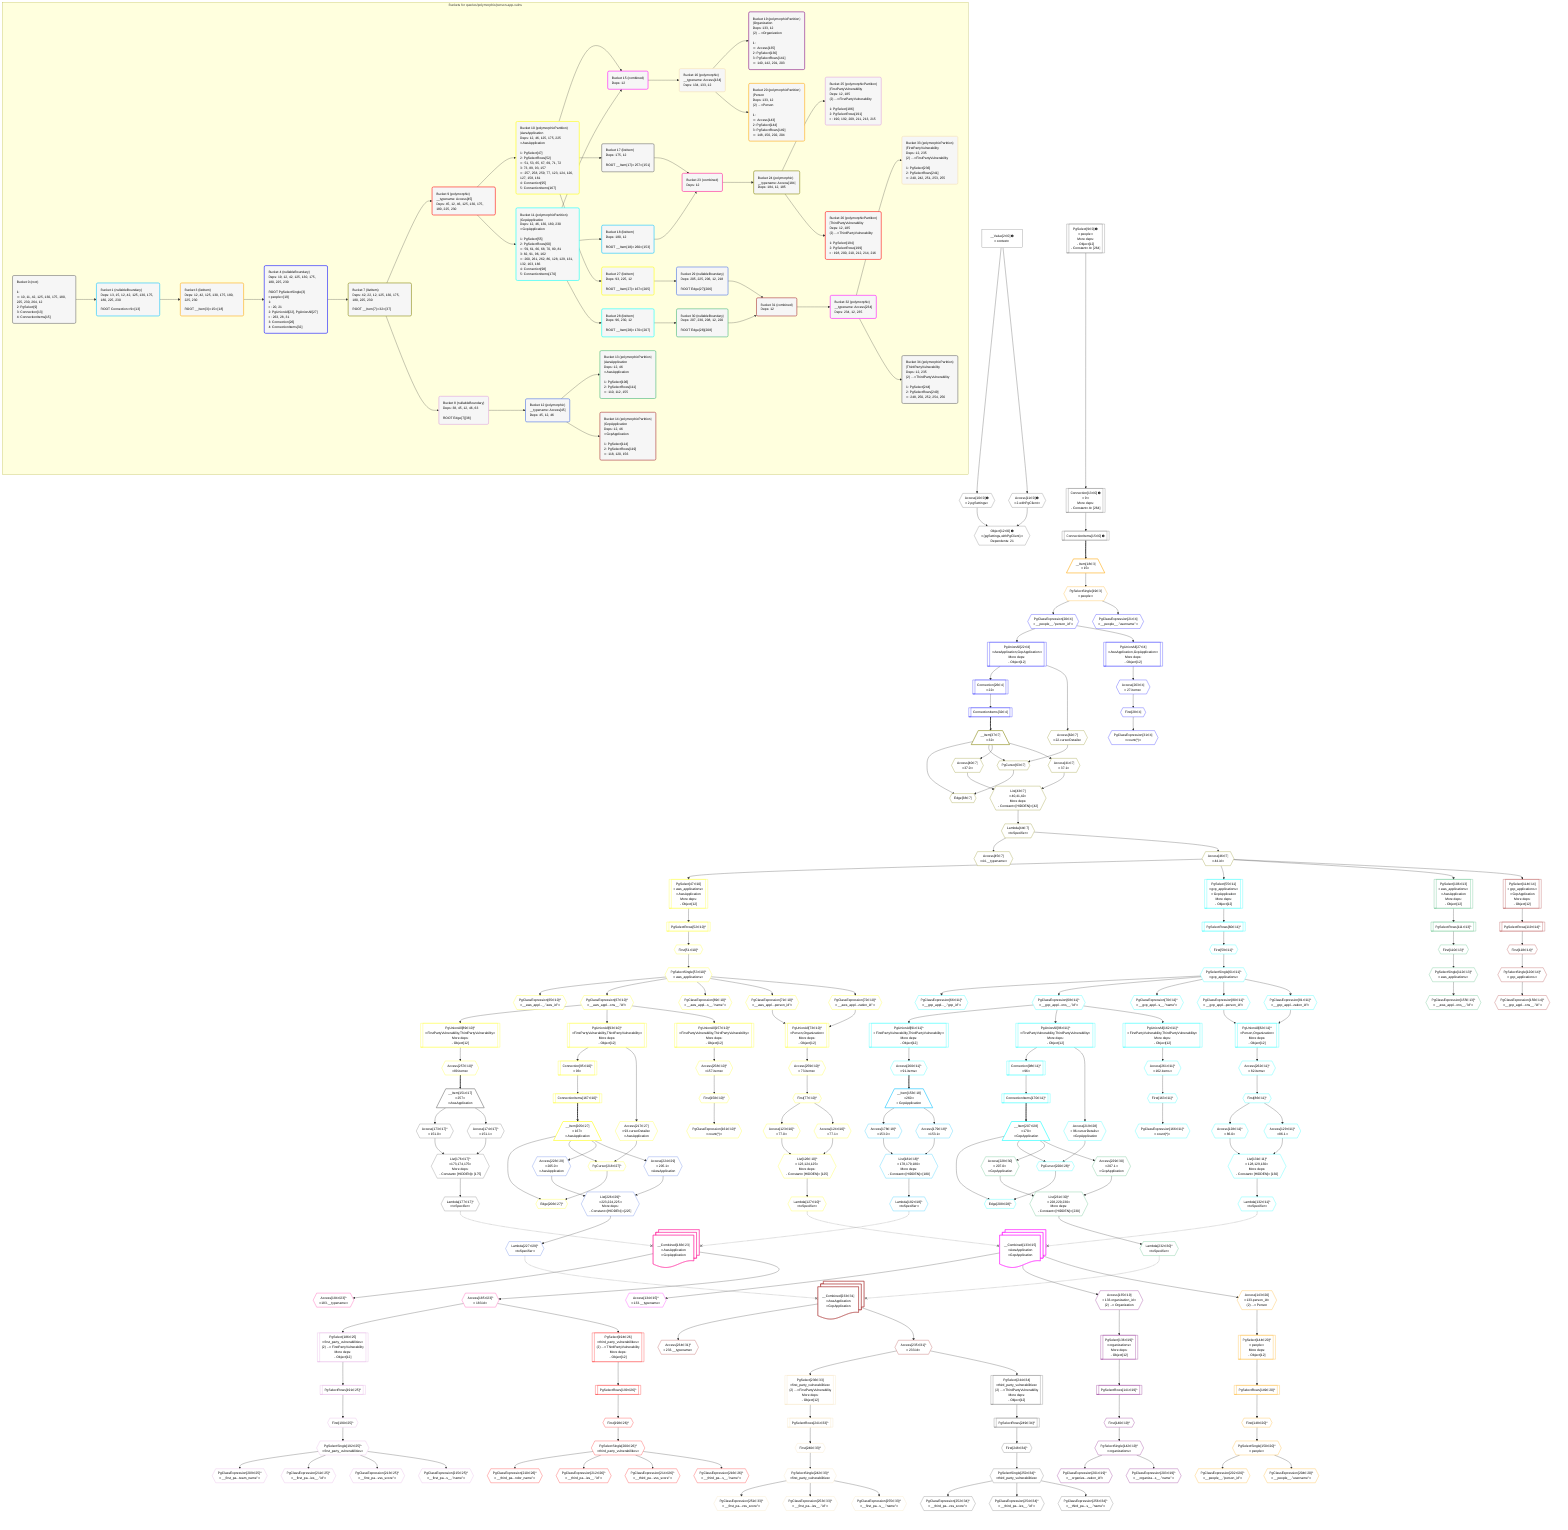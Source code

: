 %%{init: {'themeVariables': { 'fontSize': '12px'}}}%%
graph TD
    classDef path fill:#eee,stroke:#000,color:#000
    classDef plan fill:#fff,stroke-width:1px,color:#000
    classDef itemplan fill:#fff,stroke-width:2px,color:#000
    classDef unbatchedplan fill:#dff,stroke-width:1px,color:#000
    classDef sideeffectplan fill:#fcc,stroke-width:2px,color:#000
    classDef bucket fill:#f6f6f6,color:#000,stroke-width:2px,text-align:left

    subgraph "Buckets for queries/polymorphic/person-app-vulns"
    Bucket0("Bucket 0 (root)<br /><br />1: <br />ᐳ: 10, 11, 42, 125, 130, 175, 180, 225, 230, 264, 12<br />2: PgSelect[9]<br />3: Connection[13]<br />4: ConnectionItems[15]"):::bucket
    Bucket1("Bucket 1 (nullableBoundary)<br />Deps: 13, 15, 12, 42, 125, 130, 175, 180, 225, 230<br /><br />ROOT Connectionᐸ9ᐳ[13]"):::bucket
    Bucket3("Bucket 3 (listItem)<br />Deps: 12, 42, 125, 130, 175, 180, 225, 230<br /><br />ROOT __Item{3}ᐸ15ᐳ[18]"):::bucket
    Bucket4("Bucket 4 (nullableBoundary)<br />Deps: 19, 12, 42, 125, 130, 175, 180, 225, 230<br /><br />ROOT PgSelectSingle{3}ᐸpeopleᐳ[19]<br />1: <br />ᐳ: 20, 21<br />2: PgUnionAll[22], PgUnionAll[27]<br />ᐳ: 263, 28, 31<br />3: Connection[26]<br />4: ConnectionItems[32]"):::bucket
    Bucket7("Bucket 7 (listItem)<br />Deps: 42, 22, 12, 125, 130, 175, 180, 225, 230<br /><br />ROOT __Item{7}ᐸ32ᐳ[37]"):::bucket
    Bucket8("Bucket 8 (nullableBoundary)<br />Deps: 38, 45, 12, 46, 63<br /><br />ROOT Edge{7}[38]"):::bucket
    Bucket9("Bucket 9 (polymorphic)<br />__typename: Access[45]<br />Deps: 45, 12, 46, 125, 130, 175, 180, 225, 230"):::bucket
    Bucket10("Bucket 10 (polymorphicPartition)<br />|AwsApplication<br />Deps: 12, 46, 125, 175, 225<br />ᐳAwsApplication<br /><br />1: PgSelect[47]<br />2: PgSelectRows[52]<br />ᐳ: 51, 53, 65, 67, 69, 71, 72<br />3: 73, 89, 93, 157<br />ᐳ: 257, 258, 259, 77, 123, 124, 126, 127, 158, 161<br />4: Connection[95]<br />5: ConnectionItems[167]"):::bucket
    Bucket11("Bucket 11 (polymorphicPartition)<br />|GcpApplication<br />Deps: 12, 46, 130, 180, 230<br />ᐳGcpApplication<br /><br />1: PgSelect[55]<br />2: PgSelectRows[60]<br />ᐳ: 59, 61, 66, 68, 70, 80, 81<br />3: 82, 91, 96, 162<br />ᐳ: 260, 261, 262, 86, 128, 129, 131, 132, 163, 166<br />4: Connection[98]<br />5: ConnectionItems[170]"):::bucket
    Bucket12("Bucket 12 (polymorphic)<br />__typename: Access[45]<br />Deps: 45, 12, 46"):::bucket
    Bucket13("Bucket 13 (polymorphicPartition)<br />|AwsApplication<br />Deps: 12, 46<br />ᐳAwsApplication<br /><br />1: PgSelect[106]<br />2: PgSelectRows[111]<br />ᐳ: 110, 112, 155"):::bucket
    Bucket14("Bucket 14 (polymorphicPartition)<br />|GcpApplication<br />Deps: 12, 46<br />ᐳGcpApplication<br /><br />1: PgSelect[114]<br />2: PgSelectRows[119]<br />ᐳ: 118, 120, 156"):::bucket
    Bucket15("Bucket 15 (combined)<br />Deps: 12"):::bucket
    Bucket16("Bucket 16 (polymorphic)<br />__typename: Access[134]<br />Deps: 134, 133, 12"):::bucket
    Bucket17("Bucket 17 (listItem)<br />Deps: 175, 12<br /><br />ROOT __Item{17}ᐸ257ᐳ[151]"):::bucket
    Bucket18("Bucket 18 (listItem)<br />Deps: 180, 12<br /><br />ROOT __Item{18}ᐸ260ᐳ[153]"):::bucket
    Bucket19("Bucket 19 (polymorphicPartition)<br />|Organization<br />Deps: 133, 12<br />(2) ...ᐳOrganization<br /><br />1: <br />ᐳ: Access[135]<br />2: PgSelect[136]<br />3: PgSelectRows[141]<br />ᐳ: 140, 142, 201, 203"):::bucket
    Bucket20("Bucket 20 (polymorphicPartition)<br />|Person<br />Deps: 133, 12<br />(2) ...ᐳPerson<br /><br />1: <br />ᐳ: Access[143]<br />2: PgSelect[144]<br />3: PgSelectRows[149]<br />ᐳ: 148, 150, 202, 204"):::bucket
    Bucket23("Bucket 23 (combined)<br />Deps: 12"):::bucket
    Bucket24("Bucket 24 (polymorphic)<br />__typename: Access[184]<br />Deps: 184, 12, 185"):::bucket
    Bucket25("Bucket 25 (polymorphicPartition)<br />|FirstPartyVulnerability<br />Deps: 12, 185<br />(2) ...ᐳFirstPartyVulnerability<br /><br />1: PgSelect[186]<br />2: PgSelectRows[191]<br />ᐳ: 190, 192, 209, 211, 213, 215"):::bucket
    Bucket26("Bucket 26 (polymorphicPartition)<br />|ThirdPartyVulnerability<br />Deps: 12, 185<br />(2) ...ᐳThirdPartyVulnerability<br /><br />1: PgSelect[194]<br />2: PgSelectRows[199]<br />ᐳ: 198, 200, 210, 212, 214, 216"):::bucket
    Bucket27("Bucket 27 (listItem)<br />Deps: 93, 225, 12<br /><br />ROOT __Item{27}ᐸ167ᐳ[205]"):::bucket
    Bucket28("Bucket 28 (listItem)<br />Deps: 96, 230, 12<br /><br />ROOT __Item{28}ᐸ170ᐳ[207]"):::bucket
    Bucket29("Bucket 29 (nullableBoundary)<br />Deps: 205, 225, 206, 12, 218<br /><br />ROOT Edge{27}[206]"):::bucket
    Bucket30("Bucket 30 (nullableBoundary)<br />Deps: 207, 230, 208, 12, 220<br /><br />ROOT Edge{28}[208]"):::bucket
    Bucket31("Bucket 31 (combined)<br />Deps: 12"):::bucket
    Bucket32("Bucket 32 (polymorphic)<br />__typename: Access[234]<br />Deps: 234, 12, 235"):::bucket
    Bucket33("Bucket 33 (polymorphicPartition)<br />|FirstPartyVulnerability<br />Deps: 12, 235<br />(2) ...ᐳFirstPartyVulnerability<br /><br />1: PgSelect[236]<br />2: PgSelectRows[241]<br />ᐳ: 240, 242, 251, 253, 255"):::bucket
    Bucket34("Bucket 34 (polymorphicPartition)<br />|ThirdPartyVulnerability<br />Deps: 12, 235<br />(2) ...ᐳThirdPartyVulnerability<br /><br />1: PgSelect[244]<br />2: PgSelectRows[249]<br />ᐳ: 248, 250, 252, 254, 256"):::bucket
    end
    Bucket0 --> Bucket1
    Bucket1 --> Bucket3
    Bucket3 --> Bucket4
    Bucket4 --> Bucket7
    Bucket7 --> Bucket8 & Bucket9
    Bucket8 --> Bucket12
    Bucket9 --> Bucket10 & Bucket11
    Bucket10 --> Bucket15 & Bucket17 & Bucket27
    Bucket11 --> Bucket15 & Bucket18 & Bucket28
    Bucket12 --> Bucket13 & Bucket14
    Bucket15 --> Bucket16
    Bucket16 --> Bucket19 & Bucket20
    Bucket17 --> Bucket23
    Bucket18 --> Bucket23
    Bucket23 --> Bucket24
    Bucket24 --> Bucket25 & Bucket26
    Bucket27 --> Bucket29
    Bucket28 --> Bucket30
    Bucket29 --> Bucket31
    Bucket30 --> Bucket31
    Bucket31 --> Bucket32
    Bucket32 --> Bucket33 & Bucket34

    %% plan dependencies
    PgSelect9[["PgSelect[9∈0] ➊<br />ᐸpeopleᐳ<br />More deps:<br />- Object[12]<br />- Constantᐸ4ᐳ[264]"]]:::plan
    Object12{{"Object[12∈0] ➊<br />ᐸ{pgSettings,withPgClient}ᐳ<br />Dependents: 21"}}:::plan
    Access10{{"Access[10∈0] ➊<br />ᐸ2.pgSettingsᐳ"}}:::plan
    Access11{{"Access[11∈0] ➊<br />ᐸ2.withPgClientᐳ"}}:::plan
    Access10 & Access11 --> Object12
    Connection13[["Connection[13∈0] ➊<br />ᐸ9ᐳ<br />More deps:<br />- Constantᐸ4ᐳ[264]"]]:::plan
    PgSelect9 --> Connection13
    __Value2["__Value[2∈0] ➊<br />ᐸcontextᐳ"]:::plan
    __Value2 --> Access10
    __Value2 --> Access11
    ConnectionItems15[["ConnectionItems[15∈0] ➊"]]:::plan
    Connection13 --> ConnectionItems15
    __Item18[/"__Item[18∈3]<br />ᐸ15ᐳ"\]:::itemplan
    ConnectionItems15 ==> __Item18
    PgSelectSingle19{{"PgSelectSingle[19∈3]<br />ᐸpeopleᐳ"}}:::plan
    __Item18 --> PgSelectSingle19
    PgUnionAll22[["PgUnionAll[22∈4]<br />ᐸAwsApplication,GcpApplicationᐳ<br />More deps:<br />- Object[12]"]]:::plan
    PgClassExpression20{{"PgClassExpression[20∈4]<br />ᐸ__people__.”person_id”ᐳ"}}:::plan
    PgClassExpression20 --> PgUnionAll22
    PgUnionAll27[["PgUnionAll[27∈4]<br />ᐸAwsApplication,GcpApplicationᐳ<br />More deps:<br />- Object[12]"]]:::plan
    PgClassExpression20 --> PgUnionAll27
    PgSelectSingle19 --> PgClassExpression20
    PgClassExpression21{{"PgClassExpression[21∈4]<br />ᐸ__people__.”username”ᐳ"}}:::plan
    PgSelectSingle19 --> PgClassExpression21
    Connection26[["Connection[26∈4]<br />ᐸ22ᐳ"]]:::plan
    PgUnionAll22 --> Connection26
    First28{{"First[28∈4]"}}:::plan
    Access263{{"Access[263∈4]<br />ᐸ27.itemsᐳ"}}:::plan
    Access263 --> First28
    PgClassExpression31{{"PgClassExpression[31∈4]<br />ᐸcount(*)ᐳ"}}:::plan
    First28 --> PgClassExpression31
    ConnectionItems32[["ConnectionItems[32∈4]"]]:::plan
    Connection26 --> ConnectionItems32
    PgUnionAll27 --> Access263
    List43{{"List[43∈7]<br />ᐸ40,41,42ᐳ<br />More deps:<br />- Constantᐸ[HIDDEN]ᐳ[42]"}}:::plan
    Access40{{"Access[40∈7]<br />ᐸ37.0ᐳ"}}:::plan
    Access41{{"Access[41∈7]<br />ᐸ37.1ᐳ"}}:::plan
    Access40 & Access41 --> List43
    Edge38{{"Edge[38∈7]"}}:::plan
    __Item37[/"__Item[37∈7]<br />ᐸ32ᐳ"\]:::itemplan
    PgCursor63{{"PgCursor[63∈7]"}}:::plan
    __Item37 & PgCursor63 --> Edge38
    Access62{{"Access[62∈7]<br />ᐸ22.cursorDetailsᐳ"}}:::plan
    __Item37 & Access62 --> PgCursor63
    ConnectionItems32 ==> __Item37
    __Item37 --> Access40
    __Item37 --> Access41
    Lambda44{{"Lambda[44∈7]<br />ᐸtoSpecifierᐳ"}}:::plan
    List43 --> Lambda44
    Access45{{"Access[45∈7]<br />ᐸ44.__typenameᐳ"}}:::plan
    Lambda44 --> Access45
    Access46{{"Access[46∈7]<br />ᐸ44.idᐳ"}}:::plan
    Lambda44 --> Access46
    PgUnionAll22 --> Access62
    PgUnionAll73[["PgUnionAll[73∈10]^<br />ᐸPerson,Organizationᐳ<br />More deps:<br />- Object[12]"]]:::plan
    PgClassExpression71{{"PgClassExpression[71∈10]^<br />ᐸ__aws_appl...person_id”ᐳ"}}:::plan
    PgClassExpression72{{"PgClassExpression[72∈10]^<br />ᐸ__aws_appl...zation_id”ᐳ"}}:::plan
    PgClassExpression71 & PgClassExpression72 --> PgUnionAll73
    List126{{"List[126∈10]^<br />ᐸ123,124,125ᐳ<br />More deps:<br />- Constantᐸ[HIDDEN]ᐳ[125]"}}:::plan
    Access123{{"Access[123∈10]^<br />ᐸ77.0ᐳ"}}:::plan
    Access124{{"Access[124∈10]^<br />ᐸ77.1ᐳ"}}:::plan
    Access123 & Access124 --> List126
    PgSelect47[["PgSelect[47∈10]<br />ᐸaws_applicationsᐳ<br />ᐳAwsApplication<br />More deps:<br />- Object[12]"]]:::plan
    Access46 --> PgSelect47
    PgUnionAll89[["PgUnionAll[89∈10]^<br />ᐸFirstPartyVulnerability,ThirdPartyVulnerabilityᐳ<br />More deps:<br />- Object[12]"]]:::plan
    PgClassExpression67{{"PgClassExpression[67∈10]^<br />ᐸ__aws_appl...ons__.”id”ᐳ"}}:::plan
    PgClassExpression67 --> PgUnionAll89
    PgUnionAll93[["PgUnionAll[93∈10]^<br />ᐸFirstPartyVulnerability,ThirdPartyVulnerabilityᐳ<br />More deps:<br />- Object[12]"]]:::plan
    PgClassExpression67 --> PgUnionAll93
    PgUnionAll157[["PgUnionAll[157∈10]^<br />ᐸFirstPartyVulnerability,ThirdPartyVulnerabilityᐳ<br />More deps:<br />- Object[12]"]]:::plan
    PgClassExpression67 --> PgUnionAll157
    First51{{"First[51∈10]^"}}:::plan
    PgSelectRows52[["PgSelectRows[52∈10]^"]]:::plan
    PgSelectRows52 --> First51
    PgSelect47 --> PgSelectRows52
    PgSelectSingle53{{"PgSelectSingle[53∈10]^<br />ᐸaws_applicationsᐳ"}}:::plan
    First51 --> PgSelectSingle53
    PgClassExpression65{{"PgClassExpression[65∈10]^<br />ᐸ__aws_appl..._.”aws_id”ᐳ"}}:::plan
    PgSelectSingle53 --> PgClassExpression65
    PgSelectSingle53 --> PgClassExpression67
    PgClassExpression69{{"PgClassExpression[69∈10]^<br />ᐸ__aws_appl...s__.”name”ᐳ"}}:::plan
    PgSelectSingle53 --> PgClassExpression69
    PgSelectSingle53 --> PgClassExpression71
    PgSelectSingle53 --> PgClassExpression72
    First77{{"First[77∈10]^"}}:::plan
    Access259{{"Access[259∈10]^<br />ᐸ73.itemsᐳ"}}:::plan
    Access259 --> First77
    Connection95[["Connection[95∈10]^<br />ᐸ93ᐳ"]]:::plan
    PgUnionAll93 --> Connection95
    First77 --> Access123
    First77 --> Access124
    Lambda127{{"Lambda[127∈10]^<br />ᐸtoSpecifierᐳ"}}:::plan
    List126 --> Lambda127
    First158{{"First[158∈10]^"}}:::plan
    Access258{{"Access[258∈10]^<br />ᐸ157.itemsᐳ"}}:::plan
    Access258 --> First158
    PgClassExpression161{{"PgClassExpression[161∈10]^<br />ᐸcount(*)ᐳ"}}:::plan
    First158 --> PgClassExpression161
    ConnectionItems167[["ConnectionItems[167∈10]^"]]:::plan
    Connection95 --> ConnectionItems167
    Access257{{"Access[257∈10]^<br />ᐸ89.itemsᐳ"}}:::plan
    PgUnionAll89 --> Access257
    PgUnionAll157 --> Access258
    PgUnionAll73 --> Access259
    PgUnionAll82[["PgUnionAll[82∈11]^<br />ᐸPerson,Organizationᐳ<br />More deps:<br />- Object[12]"]]:::plan
    PgClassExpression80{{"PgClassExpression[80∈11]^<br />ᐸ__gcp_appl...person_id”ᐳ"}}:::plan
    PgClassExpression81{{"PgClassExpression[81∈11]^<br />ᐸ__gcp_appl...zation_id”ᐳ"}}:::plan
    PgClassExpression80 & PgClassExpression81 --> PgUnionAll82
    List131{{"List[131∈11]^<br />ᐸ128,129,130ᐳ<br />More deps:<br />- Constantᐸ[HIDDEN]ᐳ[130]"}}:::plan
    Access128{{"Access[128∈11]^<br />ᐸ86.0ᐳ"}}:::plan
    Access129{{"Access[129∈11]^<br />ᐸ86.1ᐳ"}}:::plan
    Access128 & Access129 --> List131
    PgSelect55[["PgSelect[55∈11]<br />ᐸgcp_applicationsᐳ<br />ᐳGcpApplication<br />More deps:<br />- Object[12]"]]:::plan
    Access46 --> PgSelect55
    PgUnionAll91[["PgUnionAll[91∈11]^<br />ᐸFirstPartyVulnerability,ThirdPartyVulnerabilityᐳ<br />More deps:<br />- Object[12]"]]:::plan
    PgClassExpression68{{"PgClassExpression[68∈11]^<br />ᐸ__gcp_appl...ons__.”id”ᐳ"}}:::plan
    PgClassExpression68 --> PgUnionAll91
    PgUnionAll96[["PgUnionAll[96∈11]^<br />ᐸFirstPartyVulnerability,ThirdPartyVulnerabilityᐳ<br />More deps:<br />- Object[12]"]]:::plan
    PgClassExpression68 --> PgUnionAll96
    PgUnionAll162[["PgUnionAll[162∈11]^<br />ᐸFirstPartyVulnerability,ThirdPartyVulnerabilityᐳ<br />More deps:<br />- Object[12]"]]:::plan
    PgClassExpression68 --> PgUnionAll162
    First59{{"First[59∈11]^"}}:::plan
    PgSelectRows60[["PgSelectRows[60∈11]^"]]:::plan
    PgSelectRows60 --> First59
    PgSelect55 --> PgSelectRows60
    PgSelectSingle61{{"PgSelectSingle[61∈11]^<br />ᐸgcp_applicationsᐳ"}}:::plan
    First59 --> PgSelectSingle61
    PgClassExpression66{{"PgClassExpression[66∈11]^<br />ᐸ__gcp_appl..._.”gcp_id”ᐳ"}}:::plan
    PgSelectSingle61 --> PgClassExpression66
    PgSelectSingle61 --> PgClassExpression68
    PgClassExpression70{{"PgClassExpression[70∈11]^<br />ᐸ__gcp_appl...s__.”name”ᐳ"}}:::plan
    PgSelectSingle61 --> PgClassExpression70
    PgSelectSingle61 --> PgClassExpression80
    PgSelectSingle61 --> PgClassExpression81
    First86{{"First[86∈11]^"}}:::plan
    Access262{{"Access[262∈11]^<br />ᐸ82.itemsᐳ"}}:::plan
    Access262 --> First86
    Connection98[["Connection[98∈11]^<br />ᐸ96ᐳ"]]:::plan
    PgUnionAll96 --> Connection98
    First86 --> Access128
    First86 --> Access129
    Lambda132{{"Lambda[132∈11]^<br />ᐸtoSpecifierᐳ"}}:::plan
    List131 --> Lambda132
    First163{{"First[163∈11]^"}}:::plan
    Access261{{"Access[261∈11]^<br />ᐸ162.itemsᐳ"}}:::plan
    Access261 --> First163
    PgClassExpression166{{"PgClassExpression[166∈11]^<br />ᐸcount(*)ᐳ"}}:::plan
    First163 --> PgClassExpression166
    ConnectionItems170[["ConnectionItems[170∈11]^"]]:::plan
    Connection98 --> ConnectionItems170
    Access260{{"Access[260∈11]^<br />ᐸ91.itemsᐳ"}}:::plan
    PgUnionAll91 --> Access260
    PgUnionAll162 --> Access261
    PgUnionAll82 --> Access262
    PgSelect106[["PgSelect[106∈13]<br />ᐸaws_applicationsᐳ<br />ᐳAwsApplication<br />More deps:<br />- Object[12]"]]:::plan
    Access46 --> PgSelect106
    First110{{"First[110∈13]^"}}:::plan
    PgSelectRows111[["PgSelectRows[111∈13]^"]]:::plan
    PgSelectRows111 --> First110
    PgSelect106 --> PgSelectRows111
    PgSelectSingle112{{"PgSelectSingle[112∈13]^<br />ᐸaws_applicationsᐳ"}}:::plan
    First110 --> PgSelectSingle112
    PgClassExpression155{{"PgClassExpression[155∈13]^<br />ᐸ__aws_appl...ons__.”id”ᐳ"}}:::plan
    PgSelectSingle112 --> PgClassExpression155
    PgSelect114[["PgSelect[114∈14]<br />ᐸgcp_applicationsᐳ<br />ᐳGcpApplication<br />More deps:<br />- Object[12]"]]:::plan
    Access46 --> PgSelect114
    First118{{"First[118∈14]^"}}:::plan
    PgSelectRows119[["PgSelectRows[119∈14]^"]]:::plan
    PgSelectRows119 --> First118
    PgSelect114 --> PgSelectRows119
    PgSelectSingle120{{"PgSelectSingle[120∈14]^<br />ᐸgcp_applicationsᐳ"}}:::plan
    First118 --> PgSelectSingle120
    PgClassExpression156{{"PgClassExpression[156∈14]^<br />ᐸ__gcp_appl...ons__.”id”ᐳ"}}:::plan
    PgSelectSingle120 --> PgClassExpression156
    Access134{{"Access[134∈15]^<br />ᐸ133.__typenameᐳ"}}:::plan
    __Value133:::plan@{shape: docs, label: "__Combined[133∈15]<br />ᐳAwsApplication<br />ᐳGcpApplication"}
    __Value133 --> Access134
    List176{{"List[176∈17]^<br />ᐸ173,174,175ᐳ<br />More deps:<br />- Constantᐸ[HIDDEN]ᐳ[175]"}}:::plan
    Access173{{"Access[173∈17]^<br />ᐸ151.0ᐳ"}}:::plan
    Access174{{"Access[174∈17]^<br />ᐸ151.1ᐳ"}}:::plan
    Access173 & Access174 --> List176
    __Item151[/"__Item[151∈17]<br />ᐸ257ᐳ<br />ᐳAwsApplication"\]:::itemplan
    Access257 ==> __Item151
    __Item151 --> Access173
    __Item151 --> Access174
    Lambda177{{"Lambda[177∈17]^<br />ᐸtoSpecifierᐳ"}}:::plan
    List176 --> Lambda177
    List181{{"List[181∈18]^<br />ᐸ178,179,180ᐳ<br />More deps:<br />- Constantᐸ[HIDDEN]ᐳ[180]"}}:::plan
    Access178{{"Access[178∈18]^<br />ᐸ153.0ᐳ"}}:::plan
    Access179{{"Access[179∈18]^<br />ᐸ153.1ᐳ"}}:::plan
    Access178 & Access179 --> List181
    __Item153[/"__Item[153∈18]<br />ᐸ260ᐳ<br />ᐳGcpApplication"\]:::itemplan
    Access260 ==> __Item153
    __Item153 --> Access178
    __Item153 --> Access179
    Lambda182{{"Lambda[182∈18]^<br />ᐸtoSpecifierᐳ"}}:::plan
    List181 --> Lambda182
    PgSelect136[["PgSelect[136∈19]^<br />ᐸorganizationsᐳ<br />More deps:<br />- Object[12]"]]:::plan
    Access135{{"Access[135∈19]<br />ᐸ133.organization_idᐳ<br />(2) ...ᐳOrganization"}}:::plan
    Access135 --> PgSelect136
    __Value133 --> Access135
    First140{{"First[140∈19]^"}}:::plan
    PgSelectRows141[["PgSelectRows[141∈19]^"]]:::plan
    PgSelectRows141 --> First140
    PgSelect136 --> PgSelectRows141
    PgSelectSingle142{{"PgSelectSingle[142∈19]^<br />ᐸorganizationsᐳ"}}:::plan
    First140 --> PgSelectSingle142
    PgClassExpression201{{"PgClassExpression[201∈19]^<br />ᐸ__organiza...zation_id”ᐳ"}}:::plan
    PgSelectSingle142 --> PgClassExpression201
    PgClassExpression203{{"PgClassExpression[203∈19]^<br />ᐸ__organiza...s__.”name”ᐳ"}}:::plan
    PgSelectSingle142 --> PgClassExpression203
    PgSelect144[["PgSelect[144∈20]^<br />ᐸpeopleᐳ<br />More deps:<br />- Object[12]"]]:::plan
    Access143{{"Access[143∈20]<br />ᐸ133.person_idᐳ<br />(2) ...ᐳPerson"}}:::plan
    Access143 --> PgSelect144
    __Value133 --> Access143
    First148{{"First[148∈20]^"}}:::plan
    PgSelectRows149[["PgSelectRows[149∈20]^"]]:::plan
    PgSelectRows149 --> First148
    PgSelect144 --> PgSelectRows149
    PgSelectSingle150{{"PgSelectSingle[150∈20]^<br />ᐸpeopleᐳ"}}:::plan
    First148 --> PgSelectSingle150
    PgClassExpression202{{"PgClassExpression[202∈20]^<br />ᐸ__people__.”person_id”ᐳ"}}:::plan
    PgSelectSingle150 --> PgClassExpression202
    PgClassExpression204{{"PgClassExpression[204∈20]^<br />ᐸ__people__.”username”ᐳ"}}:::plan
    PgSelectSingle150 --> PgClassExpression204
    Access184{{"Access[184∈23]^<br />ᐸ183.__typenameᐳ"}}:::plan
    __Value183:::plan@{shape: docs, label: "__Combined[183∈23]<br />ᐳAwsApplication<br />ᐳGcpApplication"}
    __Value183 --> Access184
    Access185{{"Access[185∈23]^<br />ᐸ183.idᐳ"}}:::plan
    __Value183 --> Access185
    PgSelect186[["PgSelect[186∈25]<br />ᐸfirst_party_vulnerabilitiesᐳ<br />(2) ...ᐳFirstPartyVulnerability<br />More deps:<br />- Object[12]"]]:::plan
    Access185 --> PgSelect186
    First190{{"First[190∈25]^"}}:::plan
    PgSelectRows191[["PgSelectRows[191∈25]^"]]:::plan
    PgSelectRows191 --> First190
    PgSelect186 --> PgSelectRows191
    PgSelectSingle192{{"PgSelectSingle[192∈25]^<br />ᐸfirst_party_vulnerabilitiesᐳ"}}:::plan
    First190 --> PgSelectSingle192
    PgClassExpression209{{"PgClassExpression[209∈25]^<br />ᐸ__first_pa...team_name”ᐳ"}}:::plan
    PgSelectSingle192 --> PgClassExpression209
    PgClassExpression211{{"PgClassExpression[211∈25]^<br />ᐸ__first_pa...ies__.”id”ᐳ"}}:::plan
    PgSelectSingle192 --> PgClassExpression211
    PgClassExpression213{{"PgClassExpression[213∈25]^<br />ᐸ__first_pa...vss_score”ᐳ"}}:::plan
    PgSelectSingle192 --> PgClassExpression213
    PgClassExpression215{{"PgClassExpression[215∈25]^<br />ᐸ__first_pa...s__.”name”ᐳ"}}:::plan
    PgSelectSingle192 --> PgClassExpression215
    PgSelect194[["PgSelect[194∈26]<br />ᐸthird_party_vulnerabilitiesᐳ<br />(2) ...ᐳThirdPartyVulnerability<br />More deps:<br />- Object[12]"]]:::plan
    Access185 --> PgSelect194
    First198{{"First[198∈26]^"}}:::plan
    PgSelectRows199[["PgSelectRows[199∈26]^"]]:::plan
    PgSelectRows199 --> First198
    PgSelect194 --> PgSelectRows199
    PgSelectSingle200{{"PgSelectSingle[200∈26]^<br />ᐸthird_party_vulnerabilitiesᐳ"}}:::plan
    First198 --> PgSelectSingle200
    PgClassExpression210{{"PgClassExpression[210∈26]^<br />ᐸ__third_pa...ndor_name”ᐳ"}}:::plan
    PgSelectSingle200 --> PgClassExpression210
    PgClassExpression212{{"PgClassExpression[212∈26]^<br />ᐸ__third_pa...ies__.”id”ᐳ"}}:::plan
    PgSelectSingle200 --> PgClassExpression212
    PgClassExpression214{{"PgClassExpression[214∈26]^<br />ᐸ__third_pa...vss_score”ᐳ"}}:::plan
    PgSelectSingle200 --> PgClassExpression214
    PgClassExpression216{{"PgClassExpression[216∈26]^<br />ᐸ__third_pa...s__.”name”ᐳ"}}:::plan
    PgSelectSingle200 --> PgClassExpression216
    Edge206{{"Edge[206∈27]^"}}:::plan
    __Item205[/"__Item[205∈27]<br />ᐸ167ᐳ<br />ᐳAwsApplication"\]:::itemplan
    PgCursor218{{"PgCursor[218∈27]^"}}:::plan
    __Item205 & PgCursor218 --> Edge206
    Access217{{"Access[217∈27]<br />ᐸ93.cursorDetailsᐳ<br />ᐳAwsApplication"}}:::plan
    __Item205 & Access217 --> PgCursor218
    ConnectionItems167 ==> __Item205
    PgUnionAll93 --> Access217
    Edge208{{"Edge[208∈28]^"}}:::plan
    __Item207[/"__Item[207∈28]<br />ᐸ170ᐳ<br />ᐳGcpApplication"\]:::itemplan
    PgCursor220{{"PgCursor[220∈28]^"}}:::plan
    __Item207 & PgCursor220 --> Edge208
    Access219{{"Access[219∈28]<br />ᐸ96.cursorDetailsᐳ<br />ᐳGcpApplication"}}:::plan
    __Item207 & Access219 --> PgCursor220
    ConnectionItems170 ==> __Item207
    PgUnionAll96 --> Access219
    List226{{"List[226∈29]^<br />ᐸ223,224,225ᐳ<br />More deps:<br />- Constantᐸ[HIDDEN]ᐳ[225]"}}:::plan
    Access223{{"Access[223∈29]<br />ᐸ205.0ᐳ<br />ᐳAwsApplication"}}:::plan
    Access224{{"Access[224∈29]<br />ᐸ205.1ᐳ<br />ᐳAwsApplication"}}:::plan
    Access223 & Access224 --> List226
    __Item205 --> Access223
    __Item205 --> Access224
    Lambda227{{"Lambda[227∈29]^<br />ᐸtoSpecifierᐳ"}}:::plan
    List226 --> Lambda227
    List231{{"List[231∈30]^<br />ᐸ228,229,230ᐳ<br />More deps:<br />- Constantᐸ[HIDDEN]ᐳ[230]"}}:::plan
    Access228{{"Access[228∈30]<br />ᐸ207.0ᐳ<br />ᐳGcpApplication"}}:::plan
    Access229{{"Access[229∈30]<br />ᐸ207.1ᐳ<br />ᐳGcpApplication"}}:::plan
    Access228 & Access229 --> List231
    __Item207 --> Access228
    __Item207 --> Access229
    Lambda232{{"Lambda[232∈30]^<br />ᐸtoSpecifierᐳ"}}:::plan
    List231 --> Lambda232
    Access234{{"Access[234∈31]^<br />ᐸ233.__typenameᐳ"}}:::plan
    __Value233:::plan@{shape: docs, label: "__Combined[233∈31]<br />ᐳAwsApplication<br />ᐳGcpApplication"}
    __Value233 --> Access234
    Access235{{"Access[235∈31]^<br />ᐸ233.idᐳ"}}:::plan
    __Value233 --> Access235
    PgSelect236[["PgSelect[236∈33]<br />ᐸfirst_party_vulnerabilitiesᐳ<br />(2) ...ᐳFirstPartyVulnerability<br />More deps:<br />- Object[12]"]]:::plan
    Access235 --> PgSelect236
    First240{{"First[240∈33]^"}}:::plan
    PgSelectRows241[["PgSelectRows[241∈33]^"]]:::plan
    PgSelectRows241 --> First240
    PgSelect236 --> PgSelectRows241
    PgSelectSingle242{{"PgSelectSingle[242∈33]^<br />ᐸfirst_party_vulnerabilitiesᐳ"}}:::plan
    First240 --> PgSelectSingle242
    PgClassExpression251{{"PgClassExpression[251∈33]^<br />ᐸ__first_pa...vss_score”ᐳ"}}:::plan
    PgSelectSingle242 --> PgClassExpression251
    PgClassExpression253{{"PgClassExpression[253∈33]^<br />ᐸ__first_pa...ies__.”id”ᐳ"}}:::plan
    PgSelectSingle242 --> PgClassExpression253
    PgClassExpression255{{"PgClassExpression[255∈33]^<br />ᐸ__first_pa...s__.”name”ᐳ"}}:::plan
    PgSelectSingle242 --> PgClassExpression255
    PgSelect244[["PgSelect[244∈34]<br />ᐸthird_party_vulnerabilitiesᐳ<br />(2) ...ᐳThirdPartyVulnerability<br />More deps:<br />- Object[12]"]]:::plan
    Access235 --> PgSelect244
    First248{{"First[248∈34]^"}}:::plan
    PgSelectRows249[["PgSelectRows[249∈34]^"]]:::plan
    PgSelectRows249 --> First248
    PgSelect244 --> PgSelectRows249
    PgSelectSingle250{{"PgSelectSingle[250∈34]^<br />ᐸthird_party_vulnerabilitiesᐳ"}}:::plan
    First248 --> PgSelectSingle250
    PgClassExpression252{{"PgClassExpression[252∈34]^<br />ᐸ__third_pa...vss_score”ᐳ"}}:::plan
    PgSelectSingle250 --> PgClassExpression252
    PgClassExpression254{{"PgClassExpression[254∈34]^<br />ᐸ__third_pa...ies__.”id”ᐳ"}}:::plan
    PgSelectSingle250 --> PgClassExpression254
    PgClassExpression256{{"PgClassExpression[256∈34]^<br />ᐸ__third_pa...s__.”name”ᐳ"}}:::plan
    PgSelectSingle250 --> PgClassExpression256

    %% define steps
    classDef bucket0 stroke:#696969
    class Bucket0,__Value2,PgSelect9,Access10,Access11,Object12,Connection13,ConnectionItems15 bucket0
    classDef bucket1 stroke:#00bfff
    class Bucket1 bucket1
    classDef bucket3 stroke:#ffa500
    class Bucket3,__Item18,PgSelectSingle19 bucket3
    classDef bucket4 stroke:#0000ff
    class Bucket4,PgClassExpression20,PgClassExpression21,PgUnionAll22,Connection26,PgUnionAll27,First28,PgClassExpression31,ConnectionItems32,Access263 bucket4
    classDef bucket7 stroke:#808000
    class Bucket7,__Item37,Edge38,Access40,Access41,List43,Lambda44,Access45,Access46,Access62,PgCursor63 bucket7
    classDef bucket8 stroke:#dda0dd
    class Bucket8 bucket8
    classDef bucket9 stroke:#ff0000
    class Bucket9 bucket9
    classDef bucket10 stroke:#ffff00
    class Bucket10,PgSelect47,First51,PgSelectRows52,PgSelectSingle53,PgClassExpression65,PgClassExpression67,PgClassExpression69,PgClassExpression71,PgClassExpression72,PgUnionAll73,First77,PgUnionAll89,PgUnionAll93,Connection95,Access123,Access124,List126,Lambda127,PgUnionAll157,First158,PgClassExpression161,ConnectionItems167,Access257,Access258,Access259 bucket10
    classDef bucket11 stroke:#00ffff
    class Bucket11,PgSelect55,First59,PgSelectRows60,PgSelectSingle61,PgClassExpression66,PgClassExpression68,PgClassExpression70,PgClassExpression80,PgClassExpression81,PgUnionAll82,First86,PgUnionAll91,PgUnionAll96,Connection98,Access128,Access129,List131,Lambda132,PgUnionAll162,First163,PgClassExpression166,ConnectionItems170,Access260,Access261,Access262 bucket11
    classDef bucket12 stroke:#4169e1
    class Bucket12 bucket12
    classDef bucket13 stroke:#3cb371
    class Bucket13,PgSelect106,First110,PgSelectRows111,PgSelectSingle112,PgClassExpression155 bucket13
    classDef bucket14 stroke:#a52a2a
    class Bucket14,PgSelect114,First118,PgSelectRows119,PgSelectSingle120,PgClassExpression156 bucket14
    classDef bucket15 stroke:#ff00ff
    class Bucket15,__Value133,Access134 bucket15
    classDef bucket16 stroke:#f5deb3
    class Bucket16 bucket16
    classDef bucket17 stroke:#696969
    class Bucket17,__Item151,Access173,Access174,List176,Lambda177 bucket17
    classDef bucket18 stroke:#00bfff
    class Bucket18,__Item153,Access178,Access179,List181,Lambda182 bucket18
    classDef bucket19 stroke:#7f007f
    class Bucket19,Access135,PgSelect136,First140,PgSelectRows141,PgSelectSingle142,PgClassExpression201,PgClassExpression203 bucket19
    classDef bucket20 stroke:#ffa500
    class Bucket20,Access143,PgSelect144,First148,PgSelectRows149,PgSelectSingle150,PgClassExpression202,PgClassExpression204 bucket20
    classDef bucket23 stroke:#ff1493
    class Bucket23,__Value183,Access184,Access185 bucket23
    classDef bucket24 stroke:#808000
    class Bucket24 bucket24
    classDef bucket25 stroke:#dda0dd
    class Bucket25,PgSelect186,First190,PgSelectRows191,PgSelectSingle192,PgClassExpression209,PgClassExpression211,PgClassExpression213,PgClassExpression215 bucket25
    classDef bucket26 stroke:#ff0000
    class Bucket26,PgSelect194,First198,PgSelectRows199,PgSelectSingle200,PgClassExpression210,PgClassExpression212,PgClassExpression214,PgClassExpression216 bucket26
    classDef bucket27 stroke:#ffff00
    class Bucket27,__Item205,Edge206,Access217,PgCursor218 bucket27
    classDef bucket28 stroke:#00ffff
    class Bucket28,__Item207,Edge208,Access219,PgCursor220 bucket28
    classDef bucket29 stroke:#4169e1
    class Bucket29,Access223,Access224,List226,Lambda227 bucket29
    classDef bucket30 stroke:#3cb371
    class Bucket30,Access228,Access229,List231,Lambda232 bucket30
    classDef bucket31 stroke:#a52a2a
    class Bucket31,__Value233,Access234,Access235 bucket31
    classDef bucket32 stroke:#ff00ff
    class Bucket32 bucket32
    classDef bucket33 stroke:#f5deb3
    class Bucket33,PgSelect236,First240,PgSelectRows241,PgSelectSingle242,PgClassExpression251,PgClassExpression253,PgClassExpression255 bucket33
    classDef bucket34 stroke:#696969
    class Bucket34,PgSelect244,First248,PgSelectRows249,PgSelectSingle250,PgClassExpression252,PgClassExpression254,PgClassExpression256 bucket34

    Lambda127 -.-x __Value133
    Lambda132 -.-x __Value133
    Lambda177 -.-x __Value183
    Lambda182 -.-x __Value183
    Lambda227 -.-x __Value233
    Lambda232 -.-x __Value233